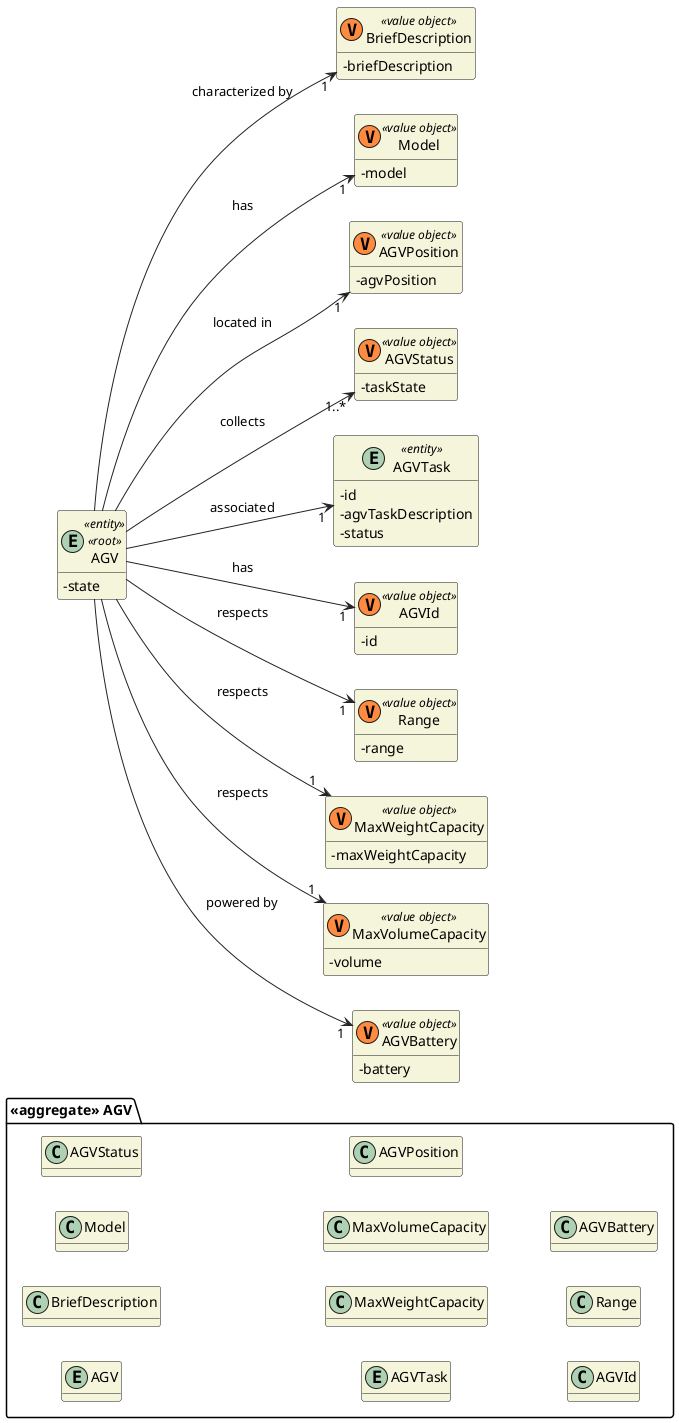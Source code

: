 @startuml

hide methods
left to right direction
skinparam classAttributeIconSize 0
skinparam classBackgroundColor beige
skinparam ArrowColor #222222


package "<<aggregate>> AGV" {
    entity AGV
    class BriefDescription
    class Model
    class AGVStatus
    entity AGVTask
    class MaxWeightCapacity
    class MaxVolumeCapacity
    class AGVPosition
    class AGVId
    class Range
    class AGVBattery
}


entity AGV <<entity>> <<root>> {
    -state
}


entity AGV <<entity>> <<root>> {}

class BriefDescription <<(V,#FF8B40) value object>> {
-briefDescription
}

class Model <<(V,#FF8B40) value object>> {
-model
}

class AGVPosition <<(V,#FF8B40) value object>> {
-agvPosition
}

class AGVStatus<<(V,#FF8B40) value object>> {
    -taskState
}

entity AGVTask <<entity>> {
    -id
    -agvTaskDescription
    -status
}

class AGVId <<(V,#FF8B40) value object>> {
-id
}

class Range <<(V,#FF8B40) value object>> {
-range
}

class MaxWeightCapacity <<(V,#FF8B40) value object>> {
-maxWeightCapacity
}

class MaxVolumeCapacity <<(V,#FF8B40) value object>> {
-volume
}

class AGVBattery <<(V,#FF8B40) value object>> {
-battery
}


AGV --> "1" AGVId : has
AGV --> "1" Range : respects
AGV --> "1" AGVTask : associated
AGV --> "1..*" AGVStatus : collects
AGV --> "1" Model : has
AGV --> "1" BriefDescription : characterized by
AGV --> "1" MaxWeightCapacity : respects
AGV --> "1" MaxVolumeCapacity : respects
AGV --> "1" AGVPosition : located in
AGV --> "1" AGVBattery : powered by



@enduml